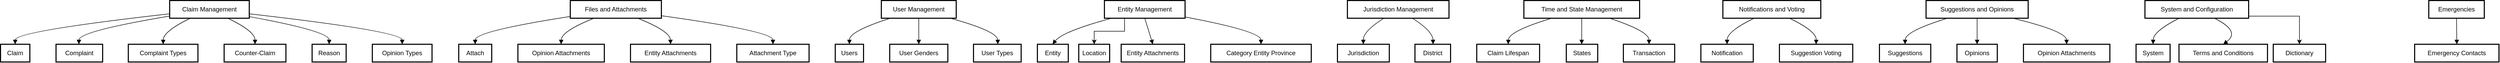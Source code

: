 <mxfile version="24.7.12">
  <diagram name="Page-1" id="3N9HZ53g9Y2OPHwRrNhl">
    <mxGraphModel dx="1247" dy="711" grid="1" gridSize="10" guides="1" tooltips="1" connect="1" arrows="1" fold="1" page="1" pageScale="1" pageWidth="827" pageHeight="1169" math="0" shadow="0">
      <root>
        <mxCell id="0" />
        <mxCell id="1" parent="0" />
        <mxCell id="cruECCJp9XkMZrPJovNE-418" value="Claim Management" style="whiteSpace=wrap;strokeWidth=2;" vertex="1" parent="1">
          <mxGeometry x="343" y="20" width="152" height="34" as="geometry" />
        </mxCell>
        <mxCell id="cruECCJp9XkMZrPJovNE-419" value="Claim" style="whiteSpace=wrap;strokeWidth=2;" vertex="1" parent="1">
          <mxGeometry x="20" y="104" width="56" height="34" as="geometry" />
        </mxCell>
        <mxCell id="cruECCJp9XkMZrPJovNE-420" value="Complaint" style="whiteSpace=wrap;strokeWidth=2;" vertex="1" parent="1">
          <mxGeometry x="126" y="104" width="89" height="34" as="geometry" />
        </mxCell>
        <mxCell id="cruECCJp9XkMZrPJovNE-421" value="Complaint Types" style="whiteSpace=wrap;strokeWidth=2;" vertex="1" parent="1">
          <mxGeometry x="264" y="104" width="133" height="34" as="geometry" />
        </mxCell>
        <mxCell id="cruECCJp9XkMZrPJovNE-422" value="Counter-Claim" style="whiteSpace=wrap;strokeWidth=2;" vertex="1" parent="1">
          <mxGeometry x="447" y="104" width="118" height="34" as="geometry" />
        </mxCell>
        <mxCell id="cruECCJp9XkMZrPJovNE-423" value="Reason" style="whiteSpace=wrap;strokeWidth=2;" vertex="1" parent="1">
          <mxGeometry x="615" y="104" width="65" height="34" as="geometry" />
        </mxCell>
        <mxCell id="cruECCJp9XkMZrPJovNE-424" value="Opinion Types" style="whiteSpace=wrap;strokeWidth=2;" vertex="1" parent="1">
          <mxGeometry x="730" y="104" width="114" height="34" as="geometry" />
        </mxCell>
        <mxCell id="cruECCJp9XkMZrPJovNE-425" value="Files and Attachments" style="whiteSpace=wrap;strokeWidth=2;" vertex="1" parent="1">
          <mxGeometry x="1108" y="20" width="174" height="34" as="geometry" />
        </mxCell>
        <mxCell id="cruECCJp9XkMZrPJovNE-426" value="Attach" style="whiteSpace=wrap;strokeWidth=2;" vertex="1" parent="1">
          <mxGeometry x="895" y="104" width="63" height="34" as="geometry" />
        </mxCell>
        <mxCell id="cruECCJp9XkMZrPJovNE-427" value="Opinion Attachments" style="whiteSpace=wrap;strokeWidth=2;" vertex="1" parent="1">
          <mxGeometry x="1008" y="104" width="165" height="34" as="geometry" />
        </mxCell>
        <mxCell id="cruECCJp9XkMZrPJovNE-428" value="Entity Attachments" style="whiteSpace=wrap;strokeWidth=2;" vertex="1" parent="1">
          <mxGeometry x="1223" y="104" width="153" height="34" as="geometry" />
        </mxCell>
        <mxCell id="cruECCJp9XkMZrPJovNE-429" value="Attachment Type" style="whiteSpace=wrap;strokeWidth=2;" vertex="1" parent="1">
          <mxGeometry x="1426" y="104" width="138" height="34" as="geometry" />
        </mxCell>
        <mxCell id="cruECCJp9XkMZrPJovNE-430" value="User Management" style="whiteSpace=wrap;strokeWidth=2;" vertex="1" parent="1">
          <mxGeometry x="1702" y="20" width="143" height="34" as="geometry" />
        </mxCell>
        <mxCell id="cruECCJp9XkMZrPJovNE-431" value="Users" style="whiteSpace=wrap;strokeWidth=2;" vertex="1" parent="1">
          <mxGeometry x="1614" y="104" width="54" height="34" as="geometry" />
        </mxCell>
        <mxCell id="cruECCJp9XkMZrPJovNE-432" value="User Genders" style="whiteSpace=wrap;strokeWidth=2;" vertex="1" parent="1">
          <mxGeometry x="1718" y="104" width="111" height="34" as="geometry" />
        </mxCell>
        <mxCell id="cruECCJp9XkMZrPJovNE-433" value="User Types" style="whiteSpace=wrap;strokeWidth=2;" vertex="1" parent="1">
          <mxGeometry x="1878" y="104" width="91" height="34" as="geometry" />
        </mxCell>
        <mxCell id="cruECCJp9XkMZrPJovNE-490" style="edgeStyle=orthogonalEdgeStyle;rounded=0;orthogonalLoop=1;jettySize=auto;html=1;exitX=0.25;exitY=1;exitDx=0;exitDy=0;entryX=0.5;entryY=0;entryDx=0;entryDy=0;" edge="1" parent="1" source="cruECCJp9XkMZrPJovNE-434" target="cruECCJp9XkMZrPJovNE-488">
          <mxGeometry relative="1" as="geometry" />
        </mxCell>
        <mxCell id="cruECCJp9XkMZrPJovNE-434" value="Entity Management" style="whiteSpace=wrap;strokeWidth=2;" vertex="1" parent="1">
          <mxGeometry x="2128" y="20" width="154" height="34" as="geometry" />
        </mxCell>
        <mxCell id="cruECCJp9XkMZrPJovNE-435" value="Entity" style="whiteSpace=wrap;strokeWidth=2;" vertex="1" parent="1">
          <mxGeometry x="2000" y="104" width="59" height="34" as="geometry" />
        </mxCell>
        <mxCell id="cruECCJp9XkMZrPJovNE-436" value="Entity Attachments" style="whiteSpace=wrap;strokeWidth=2;" vertex="1" parent="1">
          <mxGeometry x="2160" y="104" width="121" height="34" as="geometry" />
        </mxCell>
        <mxCell id="cruECCJp9XkMZrPJovNE-437" value="Category Entity Province" style="whiteSpace=wrap;strokeWidth=2;" vertex="1" parent="1">
          <mxGeometry x="2331" y="104" width="192" height="34" as="geometry" />
        </mxCell>
        <mxCell id="cruECCJp9XkMZrPJovNE-438" value="Jurisdiction Management" style="whiteSpace=wrap;strokeWidth=2;" vertex="1" parent="1">
          <mxGeometry x="2592" y="20" width="194" height="34" as="geometry" />
        </mxCell>
        <mxCell id="cruECCJp9XkMZrPJovNE-439" value="Jurisdiction" style="whiteSpace=wrap;strokeWidth=2;" vertex="1" parent="1">
          <mxGeometry x="2573" y="104" width="99" height="34" as="geometry" />
        </mxCell>
        <mxCell id="cruECCJp9XkMZrPJovNE-440" value="District" style="whiteSpace=wrap;strokeWidth=2;" vertex="1" parent="1">
          <mxGeometry x="2721" y="104" width="68" height="34" as="geometry" />
        </mxCell>
        <mxCell id="cruECCJp9XkMZrPJovNE-441" value="Time and State Management" style="whiteSpace=wrap;strokeWidth=2;" vertex="1" parent="1">
          <mxGeometry x="2929" y="20" width="221" height="34" as="geometry" />
        </mxCell>
        <mxCell id="cruECCJp9XkMZrPJovNE-442" value="Claim Lifespan" style="whiteSpace=wrap;strokeWidth=2;" vertex="1" parent="1">
          <mxGeometry x="2839" y="104" width="120" height="34" as="geometry" />
        </mxCell>
        <mxCell id="cruECCJp9XkMZrPJovNE-443" value="States" style="whiteSpace=wrap;strokeWidth=2;" vertex="1" parent="1">
          <mxGeometry x="3010" y="104" width="60" height="34" as="geometry" />
        </mxCell>
        <mxCell id="cruECCJp9XkMZrPJovNE-444" value="Transaction" style="whiteSpace=wrap;strokeWidth=2;" vertex="1" parent="1">
          <mxGeometry x="3119" y="104" width="98" height="34" as="geometry" />
        </mxCell>
        <mxCell id="cruECCJp9XkMZrPJovNE-445" value="Notifications and Voting" style="whiteSpace=wrap;strokeWidth=2;" vertex="1" parent="1">
          <mxGeometry x="3309" y="20" width="187" height="34" as="geometry" />
        </mxCell>
        <mxCell id="cruECCJp9XkMZrPJovNE-446" value="Notification" style="whiteSpace=wrap;strokeWidth=2;" vertex="1" parent="1">
          <mxGeometry x="3267" y="104" width="100" height="34" as="geometry" />
        </mxCell>
        <mxCell id="cruECCJp9XkMZrPJovNE-447" value="Suggestion Voting" style="whiteSpace=wrap;strokeWidth=2;" vertex="1" parent="1">
          <mxGeometry x="3417" y="104" width="140" height="34" as="geometry" />
        </mxCell>
        <mxCell id="cruECCJp9XkMZrPJovNE-448" value="Suggestions and Opinions" style="whiteSpace=wrap;strokeWidth=2;" vertex="1" parent="1">
          <mxGeometry x="3697" y="20" width="195" height="34" as="geometry" />
        </mxCell>
        <mxCell id="cruECCJp9XkMZrPJovNE-449" value="Suggestions" style="whiteSpace=wrap;strokeWidth=2;" vertex="1" parent="1">
          <mxGeometry x="3608" y="104" width="98" height="34" as="geometry" />
        </mxCell>
        <mxCell id="cruECCJp9XkMZrPJovNE-450" value="Opinions" style="whiteSpace=wrap;strokeWidth=2;" vertex="1" parent="1">
          <mxGeometry x="3756" y="104" width="77" height="34" as="geometry" />
        </mxCell>
        <mxCell id="cruECCJp9XkMZrPJovNE-451" value="Opinion Attachments" style="whiteSpace=wrap;strokeWidth=2;" vertex="1" parent="1">
          <mxGeometry x="3883" y="104" width="165" height="34" as="geometry" />
        </mxCell>
        <mxCell id="cruECCJp9XkMZrPJovNE-487" style="edgeStyle=orthogonalEdgeStyle;rounded=0;orthogonalLoop=1;jettySize=auto;html=1;exitX=1;exitY=1;exitDx=0;exitDy=0;" edge="1" parent="1" source="cruECCJp9XkMZrPJovNE-452" target="cruECCJp9XkMZrPJovNE-486">
          <mxGeometry relative="1" as="geometry">
            <Array as="points">
              <mxPoint x="4313" y="50" />
              <mxPoint x="4410" y="50" />
            </Array>
          </mxGeometry>
        </mxCell>
        <mxCell id="cruECCJp9XkMZrPJovNE-452" value="System and Configuration" style="whiteSpace=wrap;strokeWidth=2;" vertex="1" parent="1">
          <mxGeometry x="4115" y="20" width="198" height="34" as="geometry" />
        </mxCell>
        <mxCell id="cruECCJp9XkMZrPJovNE-453" value="System" style="whiteSpace=wrap;strokeWidth=2;" vertex="1" parent="1">
          <mxGeometry x="4098" y="104" width="65" height="34" as="geometry" />
        </mxCell>
        <mxCell id="cruECCJp9XkMZrPJovNE-454" value="Terms and Conditions" style="whiteSpace=wrap;strokeWidth=2;" vertex="1" parent="1">
          <mxGeometry x="4180" y="104" width="169" height="34" as="geometry" />
        </mxCell>
        <mxCell id="cruECCJp9XkMZrPJovNE-455" value="Emergencies" style="whiteSpace=wrap;strokeWidth=2;" vertex="1" parent="1">
          <mxGeometry x="4657" y="20" width="106" height="34" as="geometry" />
        </mxCell>
        <mxCell id="cruECCJp9XkMZrPJovNE-456" value="Emergency Contacts" style="whiteSpace=wrap;strokeWidth=2;" vertex="1" parent="1">
          <mxGeometry x="4630" y="104" width="161" height="34" as="geometry" />
        </mxCell>
        <mxCell id="cruECCJp9XkMZrPJovNE-457" value="" style="curved=1;startArrow=none;endArrow=block;exitX=0;exitY=0.75;entryX=0.5;entryY=0;rounded=0;" edge="1" parent="1" source="cruECCJp9XkMZrPJovNE-418" target="cruECCJp9XkMZrPJovNE-419">
          <mxGeometry relative="1" as="geometry">
            <Array as="points">
              <mxPoint x="48" y="79" />
            </Array>
          </mxGeometry>
        </mxCell>
        <mxCell id="cruECCJp9XkMZrPJovNE-458" value="" style="curved=1;startArrow=none;endArrow=block;exitX=0;exitY=0.88;entryX=0.49;entryY=0;rounded=0;" edge="1" parent="1" source="cruECCJp9XkMZrPJovNE-418" target="cruECCJp9XkMZrPJovNE-420">
          <mxGeometry relative="1" as="geometry">
            <Array as="points">
              <mxPoint x="170" y="79" />
            </Array>
          </mxGeometry>
        </mxCell>
        <mxCell id="cruECCJp9XkMZrPJovNE-459" value="" style="curved=1;startArrow=none;endArrow=block;exitX=0.26;exitY=1;entryX=0.5;entryY=0;rounded=0;" edge="1" parent="1" source="cruECCJp9XkMZrPJovNE-418" target="cruECCJp9XkMZrPJovNE-421">
          <mxGeometry relative="1" as="geometry">
            <Array as="points">
              <mxPoint x="331" y="79" />
            </Array>
          </mxGeometry>
        </mxCell>
        <mxCell id="cruECCJp9XkMZrPJovNE-460" value="" style="curved=1;startArrow=none;endArrow=block;exitX=0.73;exitY=1;entryX=0.5;entryY=0;rounded=0;" edge="1" parent="1" source="cruECCJp9XkMZrPJovNE-418" target="cruECCJp9XkMZrPJovNE-422">
          <mxGeometry relative="1" as="geometry">
            <Array as="points">
              <mxPoint x="506" y="79" />
            </Array>
          </mxGeometry>
        </mxCell>
        <mxCell id="cruECCJp9XkMZrPJovNE-461" value="" style="curved=1;startArrow=none;endArrow=block;exitX=1;exitY=0.91;entryX=0.5;entryY=0;rounded=0;" edge="1" parent="1" source="cruECCJp9XkMZrPJovNE-418" target="cruECCJp9XkMZrPJovNE-423">
          <mxGeometry relative="1" as="geometry">
            <Array as="points">
              <mxPoint x="648" y="79" />
            </Array>
          </mxGeometry>
        </mxCell>
        <mxCell id="cruECCJp9XkMZrPJovNE-462" value="" style="curved=1;startArrow=none;endArrow=block;exitX=1;exitY=0.75;entryX=0.5;entryY=0;rounded=0;" edge="1" parent="1" source="cruECCJp9XkMZrPJovNE-418" target="cruECCJp9XkMZrPJovNE-424">
          <mxGeometry relative="1" as="geometry">
            <Array as="points">
              <mxPoint x="787" y="79" />
            </Array>
          </mxGeometry>
        </mxCell>
        <mxCell id="cruECCJp9XkMZrPJovNE-463" value="" style="curved=1;startArrow=none;endArrow=block;exitX=0;exitY=0.9;entryX=0.5;entryY=0;rounded=0;" edge="1" parent="1" source="cruECCJp9XkMZrPJovNE-425" target="cruECCJp9XkMZrPJovNE-426">
          <mxGeometry relative="1" as="geometry">
            <Array as="points">
              <mxPoint x="926" y="79" />
            </Array>
          </mxGeometry>
        </mxCell>
        <mxCell id="cruECCJp9XkMZrPJovNE-464" value="" style="curved=1;startArrow=none;endArrow=block;exitX=0.26;exitY=1;entryX=0.5;entryY=0;rounded=0;" edge="1" parent="1" source="cruECCJp9XkMZrPJovNE-425" target="cruECCJp9XkMZrPJovNE-427">
          <mxGeometry relative="1" as="geometry">
            <Array as="points">
              <mxPoint x="1091" y="79" />
            </Array>
          </mxGeometry>
        </mxCell>
        <mxCell id="cruECCJp9XkMZrPJovNE-465" value="" style="curved=1;startArrow=none;endArrow=block;exitX=0.74;exitY=1;entryX=0.5;entryY=0;rounded=0;" edge="1" parent="1" source="cruECCJp9XkMZrPJovNE-425" target="cruECCJp9XkMZrPJovNE-428">
          <mxGeometry relative="1" as="geometry">
            <Array as="points">
              <mxPoint x="1299" y="79" />
            </Array>
          </mxGeometry>
        </mxCell>
        <mxCell id="cruECCJp9XkMZrPJovNE-466" value="" style="curved=1;startArrow=none;endArrow=block;exitX=1;exitY=0.86;entryX=0.5;entryY=0;rounded=0;" edge="1" parent="1" source="cruECCJp9XkMZrPJovNE-425" target="cruECCJp9XkMZrPJovNE-429">
          <mxGeometry relative="1" as="geometry">
            <Array as="points">
              <mxPoint x="1495" y="79" />
            </Array>
          </mxGeometry>
        </mxCell>
        <mxCell id="cruECCJp9XkMZrPJovNE-467" value="" style="curved=1;startArrow=none;endArrow=block;exitX=0.12;exitY=1;entryX=0.5;entryY=0;rounded=0;" edge="1" parent="1" source="cruECCJp9XkMZrPJovNE-430" target="cruECCJp9XkMZrPJovNE-431">
          <mxGeometry relative="1" as="geometry">
            <Array as="points">
              <mxPoint x="1641" y="79" />
            </Array>
          </mxGeometry>
        </mxCell>
        <mxCell id="cruECCJp9XkMZrPJovNE-468" value="" style="curved=1;startArrow=none;endArrow=block;exitX=0.5;exitY=1;entryX=0.5;entryY=0;rounded=0;" edge="1" parent="1" source="cruECCJp9XkMZrPJovNE-430" target="cruECCJp9XkMZrPJovNE-432">
          <mxGeometry relative="1" as="geometry">
            <Array as="points" />
          </mxGeometry>
        </mxCell>
        <mxCell id="cruECCJp9XkMZrPJovNE-469" value="" style="curved=1;startArrow=none;endArrow=block;exitX=0.92;exitY=1;entryX=0.51;entryY=0;rounded=0;" edge="1" parent="1" source="cruECCJp9XkMZrPJovNE-430" target="cruECCJp9XkMZrPJovNE-433">
          <mxGeometry relative="1" as="geometry">
            <Array as="points">
              <mxPoint x="1924" y="79" />
            </Array>
          </mxGeometry>
        </mxCell>
        <mxCell id="cruECCJp9XkMZrPJovNE-470" value="" style="curved=1;startArrow=none;endArrow=block;exitX=0.09;exitY=1;entryX=0.49;entryY=0;rounded=0;" edge="1" parent="1" source="cruECCJp9XkMZrPJovNE-434" target="cruECCJp9XkMZrPJovNE-435">
          <mxGeometry relative="1" as="geometry">
            <Array as="points">
              <mxPoint x="2049" y="79" />
            </Array>
          </mxGeometry>
        </mxCell>
        <mxCell id="cruECCJp9XkMZrPJovNE-471" value="" style="curved=1;startArrow=none;endArrow=block;exitX=0.5;exitY=1;entryX=0.5;entryY=0;rounded=0;" edge="1" parent="1" source="cruECCJp9XkMZrPJovNE-434" target="cruECCJp9XkMZrPJovNE-436">
          <mxGeometry relative="1" as="geometry">
            <Array as="points" />
          </mxGeometry>
        </mxCell>
        <mxCell id="cruECCJp9XkMZrPJovNE-472" value="" style="curved=1;startArrow=none;endArrow=block;exitX=1;exitY=0.93;entryX=0.5;entryY=0;rounded=0;" edge="1" parent="1" source="cruECCJp9XkMZrPJovNE-434" target="cruECCJp9XkMZrPJovNE-437">
          <mxGeometry relative="1" as="geometry">
            <Array as="points">
              <mxPoint x="2427" y="79" />
            </Array>
          </mxGeometry>
        </mxCell>
        <mxCell id="cruECCJp9XkMZrPJovNE-473" value="" style="curved=1;startArrow=none;endArrow=block;exitX=0.36;exitY=1;entryX=0.5;entryY=0;rounded=0;" edge="1" parent="1" source="cruECCJp9XkMZrPJovNE-438" target="cruECCJp9XkMZrPJovNE-439">
          <mxGeometry relative="1" as="geometry">
            <Array as="points">
              <mxPoint x="2622" y="79" />
            </Array>
          </mxGeometry>
        </mxCell>
        <mxCell id="cruECCJp9XkMZrPJovNE-474" value="" style="curved=1;startArrow=none;endArrow=block;exitX=0.64;exitY=1;entryX=0.51;entryY=0;rounded=0;" edge="1" parent="1" source="cruECCJp9XkMZrPJovNE-438" target="cruECCJp9XkMZrPJovNE-440">
          <mxGeometry relative="1" as="geometry">
            <Array as="points">
              <mxPoint x="2755" y="79" />
            </Array>
          </mxGeometry>
        </mxCell>
        <mxCell id="cruECCJp9XkMZrPJovNE-475" value="" style="curved=1;startArrow=none;endArrow=block;exitX=0.24;exitY=1;entryX=0.5;entryY=0;rounded=0;" edge="1" parent="1" source="cruECCJp9XkMZrPJovNE-441" target="cruECCJp9XkMZrPJovNE-442">
          <mxGeometry relative="1" as="geometry">
            <Array as="points">
              <mxPoint x="2900" y="79" />
            </Array>
          </mxGeometry>
        </mxCell>
        <mxCell id="cruECCJp9XkMZrPJovNE-476" value="" style="curved=1;startArrow=none;endArrow=block;exitX=0.5;exitY=1;entryX=0.49;entryY=0;rounded=0;" edge="1" parent="1" source="cruECCJp9XkMZrPJovNE-441" target="cruECCJp9XkMZrPJovNE-443">
          <mxGeometry relative="1" as="geometry">
            <Array as="points" />
          </mxGeometry>
        </mxCell>
        <mxCell id="cruECCJp9XkMZrPJovNE-477" value="" style="curved=1;startArrow=none;endArrow=block;exitX=0.74;exitY=1;entryX=0.5;entryY=0;rounded=0;" edge="1" parent="1" source="cruECCJp9XkMZrPJovNE-441" target="cruECCJp9XkMZrPJovNE-444">
          <mxGeometry relative="1" as="geometry">
            <Array as="points">
              <mxPoint x="3168" y="79" />
            </Array>
          </mxGeometry>
        </mxCell>
        <mxCell id="cruECCJp9XkMZrPJovNE-478" value="" style="curved=1;startArrow=none;endArrow=block;exitX=0.32;exitY=1;entryX=0.5;entryY=0;rounded=0;" edge="1" parent="1" source="cruECCJp9XkMZrPJovNE-445" target="cruECCJp9XkMZrPJovNE-446">
          <mxGeometry relative="1" as="geometry">
            <Array as="points">
              <mxPoint x="3317" y="79" />
            </Array>
          </mxGeometry>
        </mxCell>
        <mxCell id="cruECCJp9XkMZrPJovNE-479" value="" style="curved=1;startArrow=none;endArrow=block;exitX=0.68;exitY=1;entryX=0.5;entryY=0;rounded=0;" edge="1" parent="1" source="cruECCJp9XkMZrPJovNE-445" target="cruECCJp9XkMZrPJovNE-447">
          <mxGeometry relative="1" as="geometry">
            <Array as="points">
              <mxPoint x="3488" y="79" />
            </Array>
          </mxGeometry>
        </mxCell>
        <mxCell id="cruECCJp9XkMZrPJovNE-480" value="" style="curved=1;startArrow=none;endArrow=block;exitX=0.21;exitY=1;entryX=0.5;entryY=0;rounded=0;" edge="1" parent="1" source="cruECCJp9XkMZrPJovNE-448" target="cruECCJp9XkMZrPJovNE-449">
          <mxGeometry relative="1" as="geometry">
            <Array as="points">
              <mxPoint x="3657" y="79" />
            </Array>
          </mxGeometry>
        </mxCell>
        <mxCell id="cruECCJp9XkMZrPJovNE-481" value="" style="curved=1;startArrow=none;endArrow=block;exitX=0.5;exitY=1;entryX=0.5;entryY=0;rounded=0;" edge="1" parent="1" source="cruECCJp9XkMZrPJovNE-448" target="cruECCJp9XkMZrPJovNE-450">
          <mxGeometry relative="1" as="geometry">
            <Array as="points" />
          </mxGeometry>
        </mxCell>
        <mxCell id="cruECCJp9XkMZrPJovNE-482" value="" style="curved=1;startArrow=none;endArrow=block;exitX=0.85;exitY=1;entryX=0.5;entryY=0;rounded=0;" edge="1" parent="1" source="cruECCJp9XkMZrPJovNE-448" target="cruECCJp9XkMZrPJovNE-451">
          <mxGeometry relative="1" as="geometry">
            <Array as="points">
              <mxPoint x="3965" y="79" />
            </Array>
          </mxGeometry>
        </mxCell>
        <mxCell id="cruECCJp9XkMZrPJovNE-483" value="" style="curved=1;startArrow=none;endArrow=block;exitX=0.33;exitY=1;entryX=0.5;entryY=0;rounded=0;" edge="1" parent="1" source="cruECCJp9XkMZrPJovNE-452" target="cruECCJp9XkMZrPJovNE-453">
          <mxGeometry relative="1" as="geometry">
            <Array as="points">
              <mxPoint x="4131" y="79" />
            </Array>
          </mxGeometry>
        </mxCell>
        <mxCell id="cruECCJp9XkMZrPJovNE-484" value="" style="curved=1;startArrow=none;endArrow=block;exitX=0.67;exitY=1;entryX=0.5;entryY=0;rounded=0;" edge="1" parent="1" source="cruECCJp9XkMZrPJovNE-452" target="cruECCJp9XkMZrPJovNE-454">
          <mxGeometry relative="1" as="geometry">
            <Array as="points">
              <mxPoint x="4298" y="79" />
            </Array>
          </mxGeometry>
        </mxCell>
        <mxCell id="cruECCJp9XkMZrPJovNE-485" value="" style="curved=1;startArrow=none;endArrow=block;exitX=0.5;exitY=1;entryX=0.5;entryY=0;rounded=0;" edge="1" parent="1" source="cruECCJp9XkMZrPJovNE-455" target="cruECCJp9XkMZrPJovNE-456">
          <mxGeometry relative="1" as="geometry">
            <Array as="points" />
          </mxGeometry>
        </mxCell>
        <mxCell id="cruECCJp9XkMZrPJovNE-486" value="Dictionary" style="whiteSpace=wrap;strokeWidth=2;" vertex="1" parent="1">
          <mxGeometry x="4360" y="104" width="100" height="34" as="geometry" />
        </mxCell>
        <mxCell id="cruECCJp9XkMZrPJovNE-488" value="Location" style="whiteSpace=wrap;strokeWidth=2;" vertex="1" parent="1">
          <mxGeometry x="2079" y="104" width="59" height="34" as="geometry" />
        </mxCell>
      </root>
    </mxGraphModel>
  </diagram>
</mxfile>
